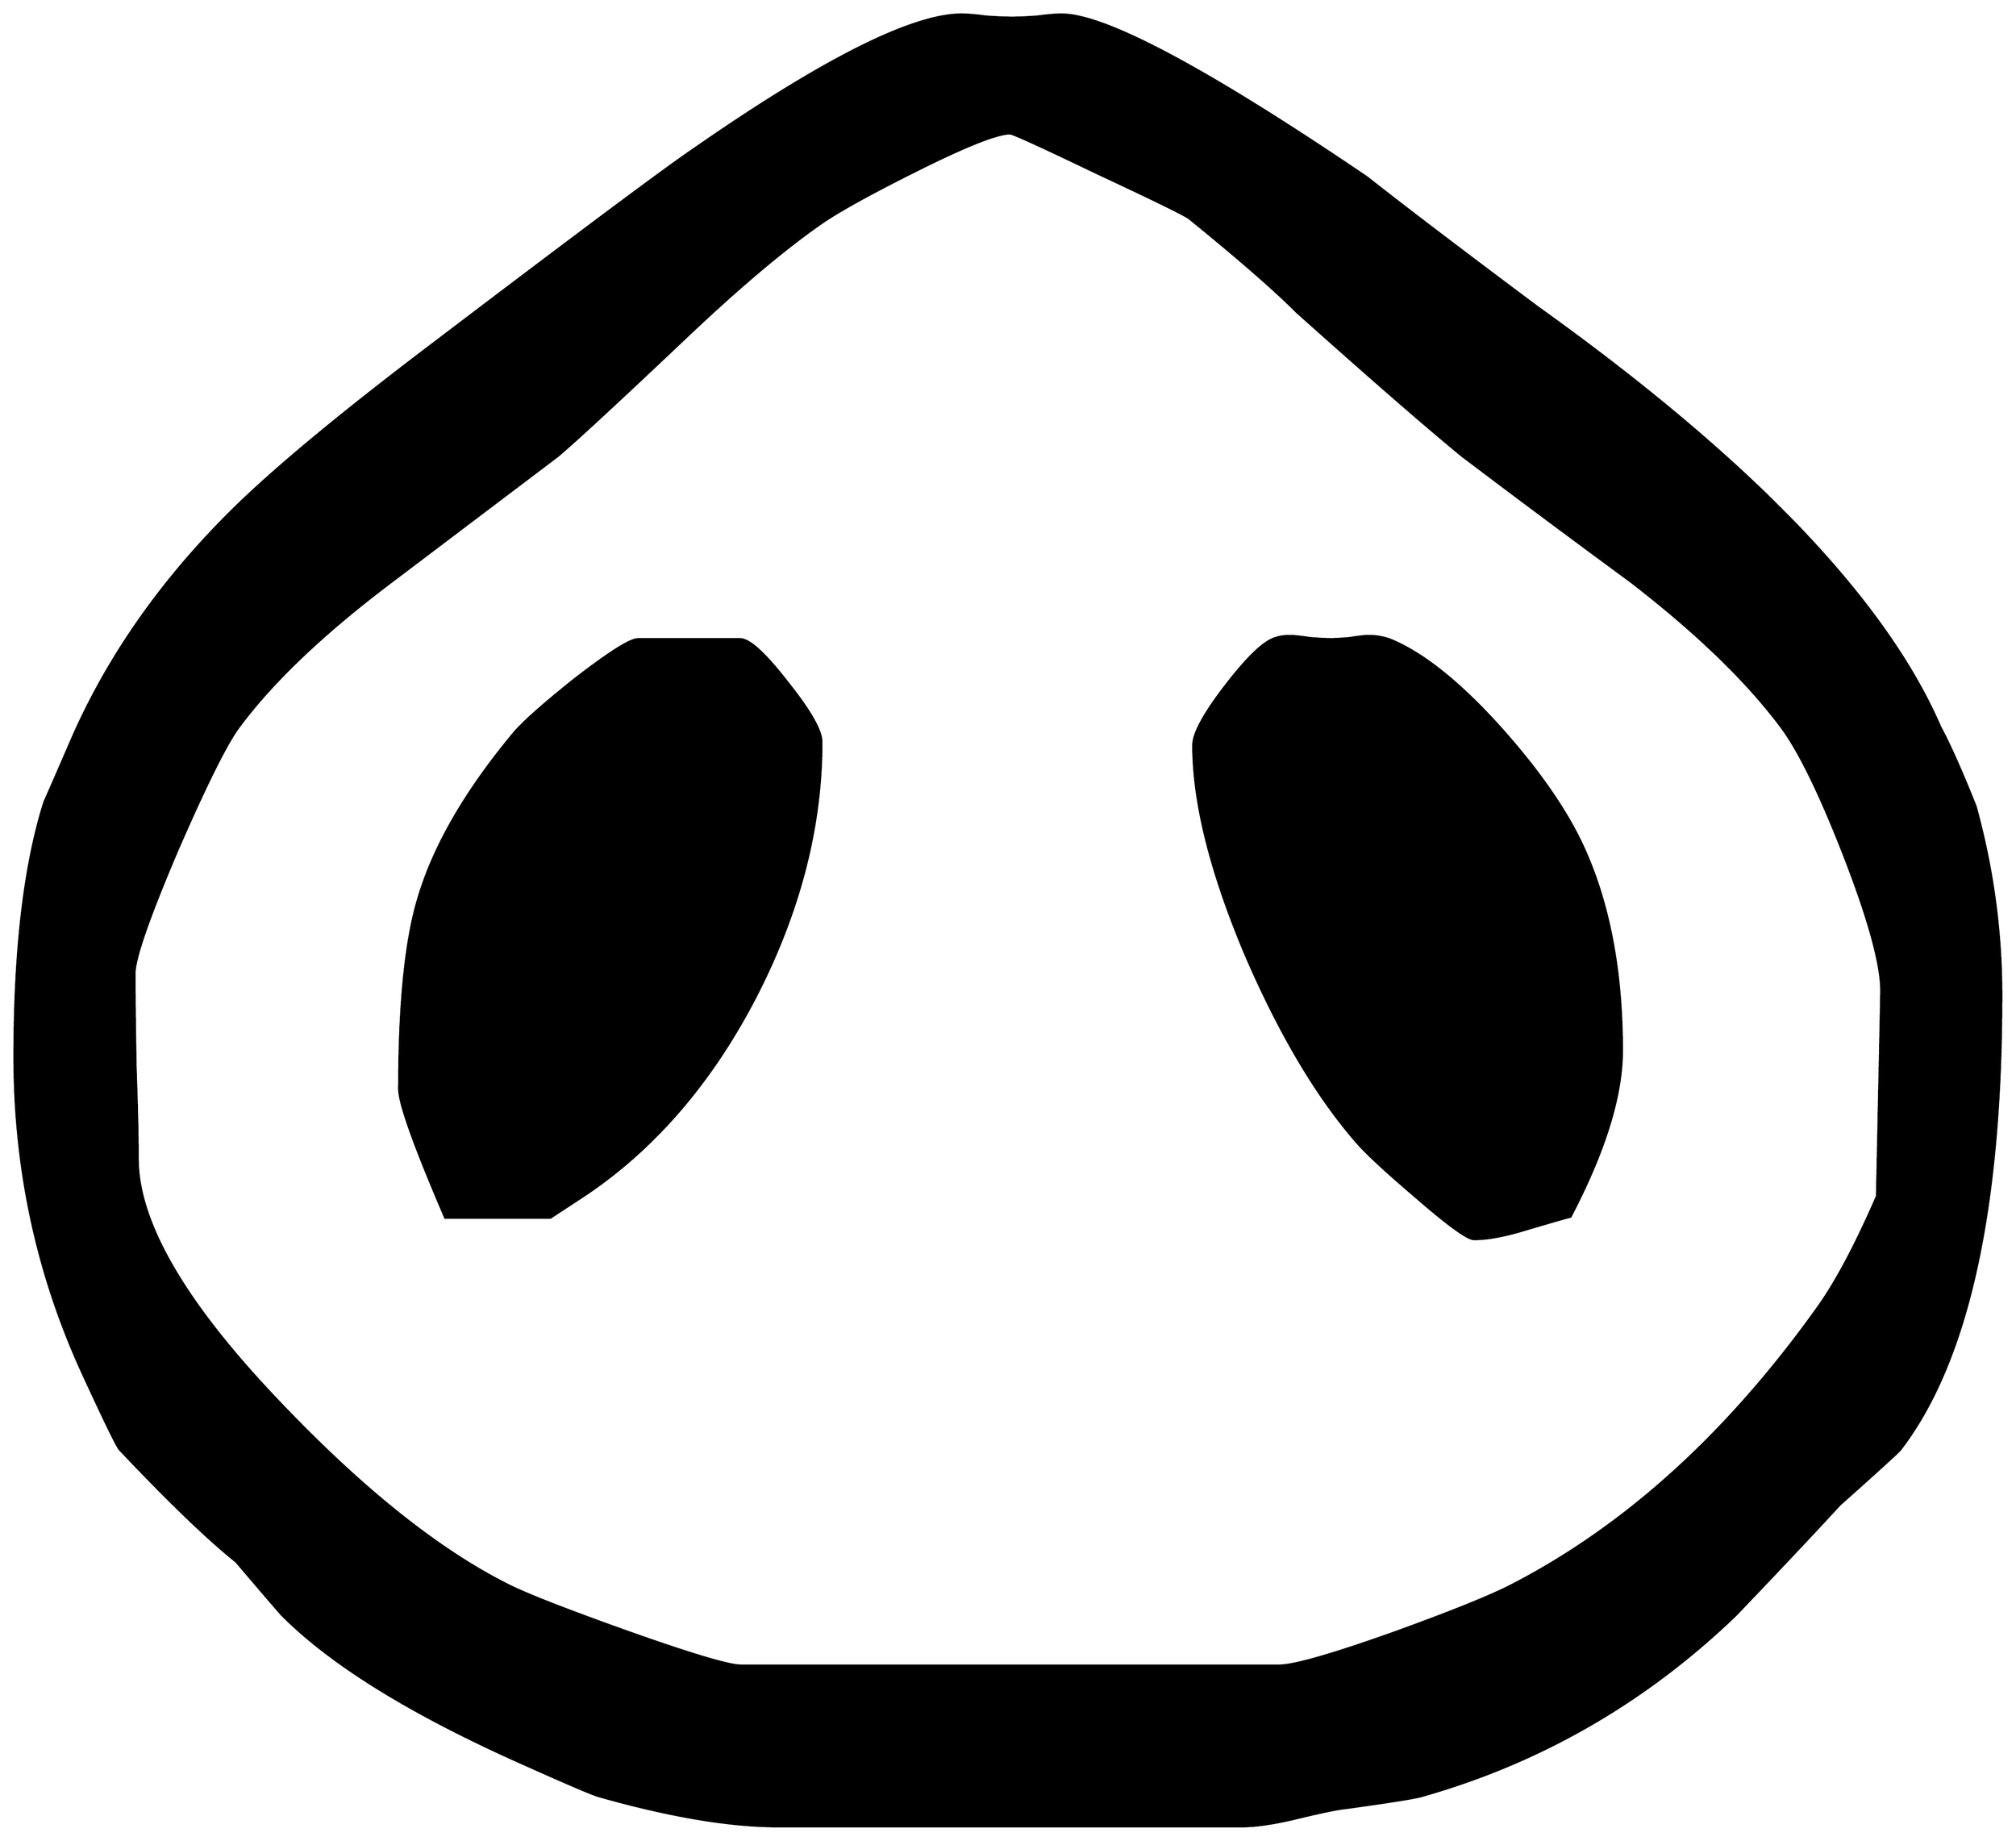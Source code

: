 


\begin{tikzpicture}[y=0.80pt, x=0.80pt, yscale=-1.0, xscale=1.0, inner sep=0pt, outer sep=0pt]
\begin{scope}[shift={(100.0,1740.0)},nonzero rule]
  \path[draw=.,fill=.,line width=1.600pt] (1936.0,-547.0) ..
    controls (1936.0,-346.333) and (1904.667,-205.0) ..
    (1842.0,-123.0) .. controls (1840.667,-121.0) and
    (1821.667,-103.667) .. (1785.0,-71.0) .. controls (1763.667,-47.667)
    and (1731.333,-13.333) .. (1688.0,32.0) .. controls
    (1603.333,113.333) and (1505.333,169.667) .. (1394.0,201.0) ..
    controls (1386.0,203.0) and (1362.667,206.667) .. (1324.0,212.0)
    .. controls (1316.667,212.667) and (1300.667,216.0) ..
    (1276.0,222.0) .. controls (1256.0,226.667) and (1239.667,229.0)
    .. (1227.0,229.0) -- (795.0,229.0) .. controls (749.667,229.0)
    and (694.0,219.667) .. (628.0,201.0) .. controls (622.667,199.667)
    and (600.667,190.333) .. (562.0,173.0) .. controls (454.667,125.667)
    and (377.667,78.333) .. (331.0,31.0) .. controls (321.667,20.333)
    and (307.667,4.0) .. (289.0,-18.0) .. controls (262.333,-39.333)
    and (226.0,-74.333) .. (180.0,-123.0) .. controls
    (176.667,-127.667) and (165.333,-151.0) .. (146.0,-193.0) ..
    controls (103.333,-285.667) and (82.0,-384.333) .. (82.0,-489.0)
    .. controls (82.0,-589.0) and (91.333,-668.333) ..
    (110.0,-727.0) .. controls (115.333,-739.0) and (123.333,-757.333)
    .. (134.0,-782.0) .. controls (166.667,-858.0) and
    (215.0,-928.333) .. (279.0,-993.0) .. controls (318.333,-1033.0)
    and (384.333,-1088.0) .. (477.0,-1158.0) .. controls
    (610.333,-1259.333) and (690.333,-1319.0) .. (717.0,-1337.0) ..
    controls (837.0,-1420.333) and (920.0,-1462.0) ..
    (966.0,-1462.0) .. controls (971.333,-1462.0) and
    (979.0,-1461.333) .. (989.0,-1460.0) .. controls
    (999.667,-1459.333) and (1007.667,-1459.0) .. (1013.0,-1459.0) ..
    controls (1018.333,-1459.0) and (1026.0,-1459.333) ..
    (1036.0,-1460.0) .. controls (1046.0,-1461.333) and
    (1053.667,-1462.0) .. (1059.0,-1462.0) .. controls
    (1099.667,-1462.0) and (1194.667,-1411.333) .. (1344.0,-1310.0) ..
    controls (1378.667,-1282.667) and (1431.667,-1242.333) ..
    (1503.0,-1189.0) .. controls (1702.333,-1046.333) and
    (1827.667,-915.667) .. (1879.0,-797.0) .. controls
    (1887.667,-781.0) and (1898.667,-756.333) .. (1912.0,-723.0) ..
    controls (1928.0,-665.0) and (1936.0,-606.333) ..
    (1936.0,-547.0) -- cycle(1824.0,-551.0) .. controls
    (1824.0,-575.667) and (1812.333,-618.0) .. (1789.0,-678.0) ..
    controls (1766.333,-736.0) and (1746.667,-776.0) ..
    (1730.0,-798.0) .. controls (1698.0,-840.667) and
    (1651.333,-885.667) .. (1590.0,-933.0) .. controls
    (1537.333,-971.667) and (1485.0,-1010.667) .. (1433.0,-1050.0) ..
    controls (1399.667,-1077.333) and (1348.333,-1122.0) ..
    (1279.0,-1184.0) .. controls (1257.667,-1205.333) and
    (1224.0,-1234.667) .. (1178.0,-1272.0) .. controls
    (1172.0,-1276.0) and (1143.333,-1290.0) .. (1092.0,-1314.0) ..
    controls (1040.667,-1338.667) and (1013.667,-1351.0) ..
    (1011.0,-1351.0) .. controls (999.0,-1351.0) and
    (969.667,-1339.333) .. (923.0,-1316.0) .. controls
    (881.667,-1295.333) and (852.667,-1279.333) .. (836.0,-1268.0) ..
    controls (801.333,-1244.0) and (759.333,-1208.667) ..
    (710.0,-1162.0) .. controls (646.667,-1102.0) and
    (606.333,-1064.667) .. (589.0,-1050.0) .. controls
    (537.0,-1010.667) and (485.0,-971.333) .. (433.0,-932.0) ..
    controls (370.333,-884.667) and (323.333,-840.0) .. (292.0,-798.0)
    .. controls (280.667,-783.333) and (261.333,-744.667) ..
    (234.0,-682.0) .. controls (207.333,-619.333) and (194.0,-581.0)
    .. (194.0,-567.0) .. controls (194.0,-547.667) and
    (194.333,-518.667) .. (195.0,-480.0) .. controls (196.333,-442.0)
    and (197.0,-413.333) .. (197.0,-394.0) .. controls
    (197.0,-334.667) and (241.0,-259.0) .. (329.0,-167.0) ..
    controls (406.333,-85.667) and (477.667,-28.667) .. (543.0,4.0) ..
    controls (560.333,12.667) and (597.0,27.0) .. (653.0,47.0) ..
    controls (713.0,68.333) and (748.667,79.0) .. (760.0,79.0) --
    (1262.0,79.0) .. controls (1276.0,79.0) and (1312.0,68.667) ..
    (1370.0,48.0) .. controls (1423.333,28.667) and (1459.667,14.0) ..
    (1479.0,4.0) .. controls (1585.0,-50.667) and (1680.0,-136.667)
    .. (1764.0,-254.0) .. controls (1781.333,-278.0) and
    (1800.0,-313.0) .. (1820.0,-359.0) .. controls
    (1822.667,-483.0) and (1824.0,-547.0) .. (1824.0,-551.0) --
    cycle(1582.0,-495.0) .. controls (1582.0,-453.0) and
    (1566.0,-401.333) .. (1534.0,-340.0) .. controls
    (1528.667,-338.667) and (1513.667,-334.333) .. (1489.0,-327.0) ..
    controls (1471.0,-321.667) and (1456.0,-319.0) ..
    (1444.0,-319.0) .. controls (1438.0,-319.0) and
    (1419.667,-332.333) .. (1389.0,-359.0) .. controls
    (1361.667,-382.333) and (1343.667,-399.0) .. (1335.0,-409.0) ..
    controls (1297.667,-451.667) and (1263.0,-510.0) ..
    (1231.0,-584.0) .. controls (1198.333,-661.333) and
    (1182.0,-726.667) .. (1182.0,-780.0) .. controls
    (1182.0,-790.667) and (1191.667,-808.667) .. (1211.0,-834.0) ..
    controls (1230.333,-859.333) and (1245.333,-874.333) ..
    (1256.0,-879.0) .. controls (1260.667,-881.0) and
    (1266.0,-882.0) .. (1272.0,-882.0) .. controls
    (1276.0,-882.0) and (1282.333,-881.333) .. (1291.0,-880.0) ..
    controls (1299.667,-879.333) and (1306.0,-879.0) ..
    (1310.0,-879.0) .. controls (1314.0,-879.0) and
    (1320.0,-879.333) .. (1328.0,-880.0) .. controls
    (1336.0,-881.333) and (1342.0,-882.0) .. (1346.0,-882.0) ..
    controls (1353.333,-882.0) and (1360.333,-880.667) ..
    (1367.0,-878.0) .. controls (1397.0,-865.333) and
    (1430.667,-838.333) .. (1468.0,-797.0) .. controls
    (1502.667,-758.333) and (1528.0,-722.333) .. (1544.0,-689.0) ..
    controls (1569.333,-635.667) and (1582.0,-571.0) ..
    (1582.0,-495.0) -- cycle(835.0,-783.0) .. controls
    (835.0,-703.667) and (814.333,-624.0) .. (773.0,-544.0) ..
    controls (731.667,-464.667) and (678.667,-403.333) .. (614.0,-360.0)
    .. controls (592.667,-346.0) and (582.0,-339.0) ..
    (582.0,-339.0) -- (484.0,-339.0) .. controls (455.333,-405.667)
    and (441.0,-445.667) .. (441.0,-459.0) .. controls
    (441.0,-536.333) and (446.667,-594.667) .. (458.0,-634.0) ..
    controls (472.0,-683.333) and (501.667,-735.333) .. (547.0,-790.0)
    .. controls (555.0,-800.0) and (574.0,-817.0) ..
    (604.0,-841.0) .. controls (636.667,-866.333) and (656.667,-879.0)
    .. (664.0,-879.0) -- (759.0,-879.0) .. controls
    (767.667,-879.0) and (782.333,-865.667) .. (803.0,-839.0) ..
    controls (824.333,-812.333) and (835.0,-793.667) .. (835.0,-783.0)
    -- cycle;
\end{scope}

\end{tikzpicture}


